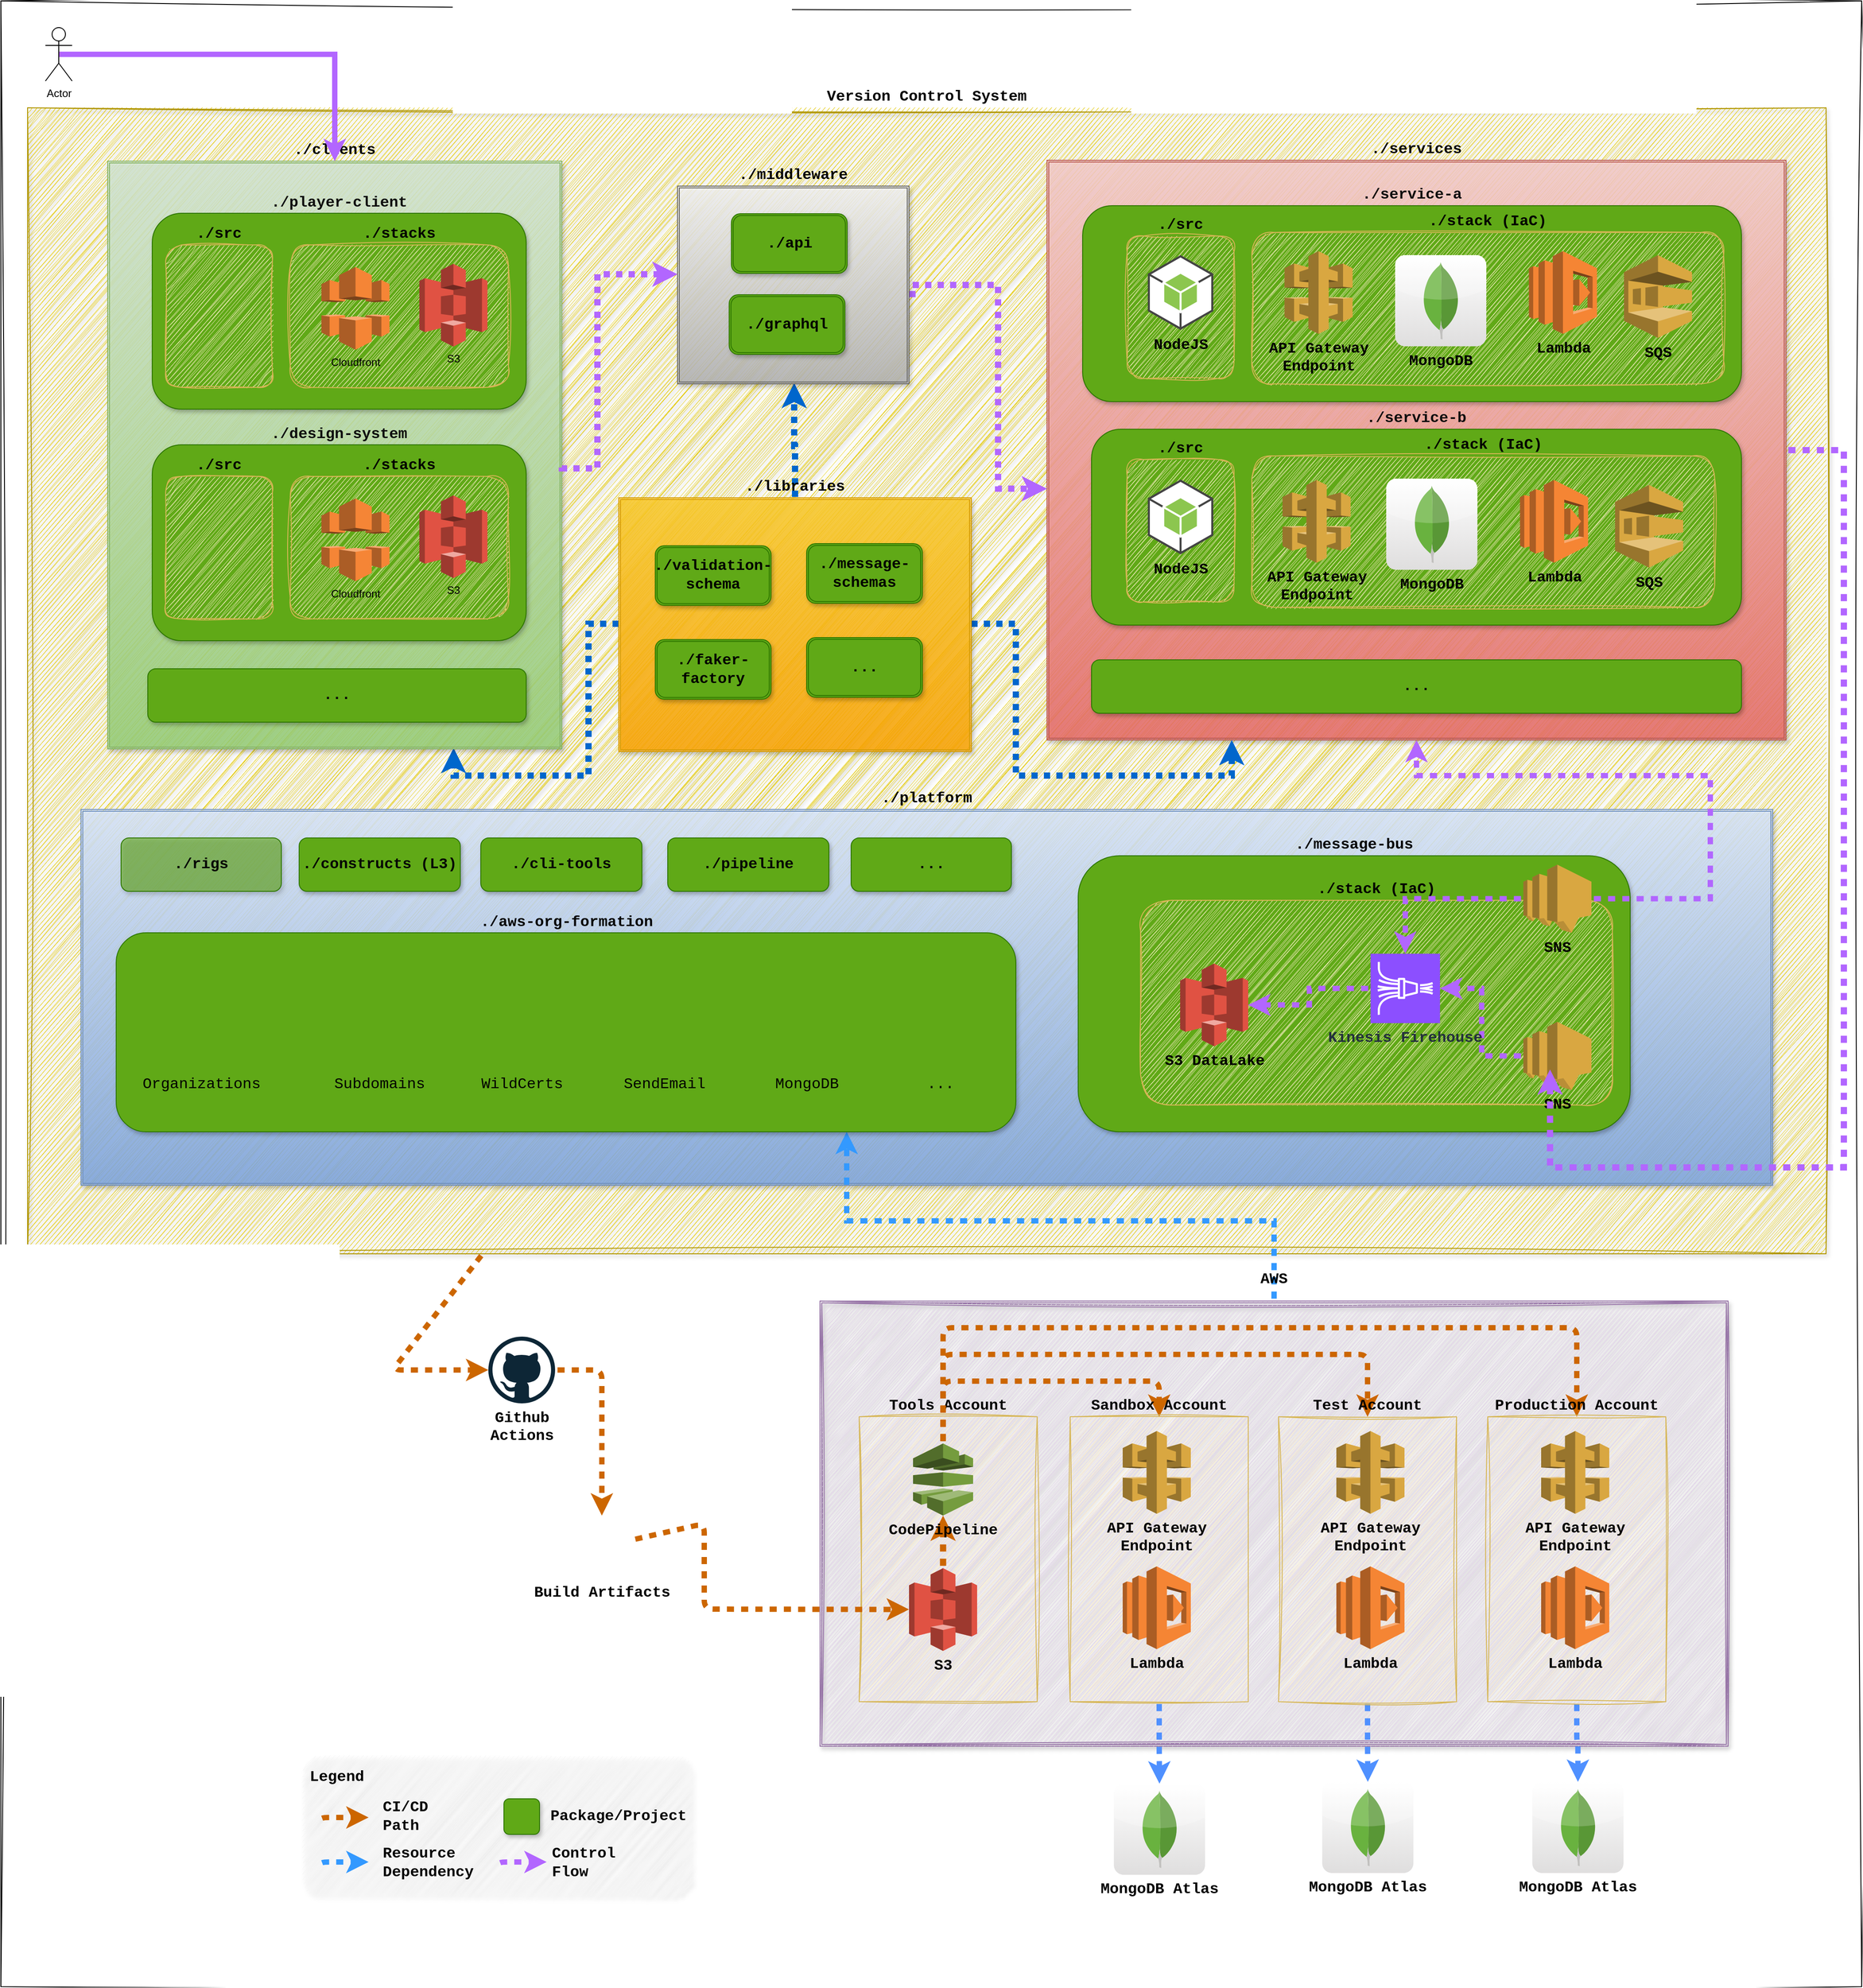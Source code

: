<mxfile version="23.1.5" type="device">
  <diagram name="Page-1" id="dF-n39GfI8d1odxkNiJK">
    <mxGraphModel dx="3585" dy="2855" grid="1" gridSize="10" guides="1" tooltips="1" connect="1" arrows="1" fold="1" page="1" pageScale="1" pageWidth="850" pageHeight="1100" math="0" shadow="0">
      <root>
        <mxCell id="0" />
        <mxCell id="1" parent="0" />
        <mxCell id="EI7FiWirIY5I7oA7hFFx-70" value="" style="rounded=0;whiteSpace=wrap;html=1;sketch=1;curveFitting=1;jiggle=2;fontFamily=Courier New;fontSize=17;fontStyle=1" parent="1" vertex="1">
          <mxGeometry x="70" y="-490" width="2090" height="2230" as="geometry" />
        </mxCell>
        <mxCell id="EI7FiWirIY5I7oA7hFFx-24" value="Version Control System" style="rounded=0;whiteSpace=wrap;html=1;labelPosition=center;verticalLabelPosition=top;align=center;verticalAlign=bottom;fillColor=#e3c800;fontColor=#000000;strokeColor=#B09500;sketch=1;curveFitting=1;jiggle=2;fontFamily=Courier New;fontSize=17;shadow=1;fontStyle=1" parent="1" vertex="1">
          <mxGeometry x="100" y="-370" width="2020" height="1287" as="geometry" />
        </mxCell>
        <mxCell id="EI7FiWirIY5I7oA7hFFx-10" value="./services" style="shape=ext;double=1;rounded=0;whiteSpace=wrap;html=1;labelPosition=center;verticalLabelPosition=top;align=center;verticalAlign=bottom;fillColor=#f8cecc;strokeColor=#b85450;fontFamily=Courier New;fontSize=17;fontStyle=1;glass=0;shadow=1;fillOpacity=60;gradientColor=#ea6b66;" parent="1" vertex="1">
          <mxGeometry x="1245" y="-311" width="830" height="651" as="geometry" />
        </mxCell>
        <mxCell id="WqGZrp7BVqVGv2jiAwjA-20" value="&lt;font color=&quot;#0d0d0d&quot; style=&quot;font-size: 17px;&quot;&gt;...&lt;/font&gt;" style="rounded=1;whiteSpace=wrap;html=1;labelPosition=center;verticalLabelPosition=middle;align=center;verticalAlign=middle;fillColor=#60a917;strokeColor=#2D7600;fontFamily=Courier New;fontSize=17;fontColor=#ffffff;glass=0;shadow=1;fontStyle=1" parent="1" vertex="1">
          <mxGeometry x="1295" y="250" width="730" height="60" as="geometry" />
        </mxCell>
        <mxCell id="EI7FiWirIY5I7oA7hFFx-61" value="./platform" style="shape=ext;double=1;rounded=0;whiteSpace=wrap;html=1;labelPosition=center;verticalLabelPosition=top;align=center;verticalAlign=bottom;fillColor=#dae8fc;strokeColor=#6c8ebf;fontFamily=Courier New;fontSize=17;fontStyle=1;fillStyle=solid;glass=0;shadow=1;fillOpacity=60;gradientColor=#7ea6e0;" parent="1" vertex="1">
          <mxGeometry x="160" y="418" width="1900" height="422" as="geometry" />
        </mxCell>
        <mxCell id="gmSeYbMX4NVRiQZjB8PG-4" value="./message-bus" style="rounded=1;whiteSpace=wrap;html=1;fillColor=#60a917;strokeColor=#2D7600;fontFamily=Courier New;fontSize=17;fontColor=#050505;glass=0;shadow=1;labelPosition=center;verticalLabelPosition=top;align=center;verticalAlign=bottom;fontStyle=1" parent="1" vertex="1">
          <mxGeometry x="1280" y="470" width="620" height="310" as="geometry" />
        </mxCell>
        <mxCell id="gmSeYbMX4NVRiQZjB8PG-7" value="./stack (IaC)" style="rounded=1;whiteSpace=wrap;html=1;labelPosition=center;verticalLabelPosition=top;align=center;verticalAlign=bottom;sketch=1;curveFitting=1;jiggle=2;fontFamily=Courier New;fontSize=17;fillColor=#fff2cc;strokeColor=#d6b656;fontStyle=1" parent="1" vertex="1">
          <mxGeometry x="1350" y="520" width="530" height="230" as="geometry" />
        </mxCell>
        <mxCell id="WqGZrp7BVqVGv2jiAwjA-95" value="" style="rounded=1;whiteSpace=wrap;html=1;glass=0;shadow=1;sketch=1;curveFitting=1;jiggle=2;fillColor=#f5f5f5;fontColor=#333333;strokeColor=none;fontFamily=Courier New;fontSize=17;fontStyle=1" parent="1" vertex="1">
          <mxGeometry x="408" y="1480" width="440" height="160" as="geometry" />
        </mxCell>
        <mxCell id="gmSeYbMX4NVRiQZjB8PG-27" style="edgeStyle=orthogonalEdgeStyle;rounded=0;orthogonalLoop=1;jettySize=auto;html=1;flowAnimation=1;strokeWidth=6;strokeColor=#3399FF;fontFamily=Courier New;fontSize=17;fontStyle=1" parent="1" source="EI7FiWirIY5I7oA7hFFx-66" target="EI7FiWirIY5I7oA7hFFx-23" edge="1">
          <mxGeometry relative="1" as="geometry">
            <Array as="points">
              <mxPoint x="1500" y="880" />
              <mxPoint x="1020" y="880" />
            </Array>
          </mxGeometry>
        </mxCell>
        <mxCell id="EI7FiWirIY5I7oA7hFFx-66" value="&lt;div style=&quot;font-size: 17px;&quot;&gt;AWS&lt;/div&gt;&lt;div style=&quot;font-size: 17px;&quot;&gt;&lt;br style=&quot;font-size: 17px;&quot;&gt;&lt;/div&gt;" style="shape=ext;double=1;rounded=0;whiteSpace=wrap;html=1;labelPosition=center;verticalLabelPosition=top;align=center;verticalAlign=bottom;sketch=1;curveFitting=1;jiggle=2;fontFamily=Courier New;fontSize=17;spacing=-7;fillColor=#e1d5e7;strokeColor=#9673a6;shadow=1;fontStyle=1" parent="1" vertex="1">
          <mxGeometry x="990" y="970" width="1020" height="500" as="geometry" />
        </mxCell>
        <mxCell id="EI7FiWirIY5I7oA7hFFx-15" value="&lt;font color=&quot;#0d0d0d&quot; style=&quot;font-size: 17px;&quot;&gt;./service-a&lt;/font&gt;" style="rounded=1;whiteSpace=wrap;html=1;labelPosition=center;verticalLabelPosition=top;align=center;verticalAlign=bottom;fillColor=#60a917;strokeColor=#2D7600;fontFamily=Courier New;fontSize=17;fontColor=#ffffff;glass=0;shadow=1;fontStyle=1" parent="1" vertex="1">
          <mxGeometry x="1285" y="-260" width="740" height="220" as="geometry" />
        </mxCell>
        <mxCell id="WqGZrp7BVqVGv2jiAwjA-3" value="./src" style="rounded=1;whiteSpace=wrap;html=1;labelPosition=center;verticalLabelPosition=top;align=center;verticalAlign=bottom;sketch=1;curveFitting=1;jiggle=2;fontFamily=Courier New;fontSize=17;fillColor=#fff2cc;strokeColor=#d6b656;fontStyle=1" parent="1" vertex="1">
          <mxGeometry x="1335" y="-226" width="120" height="160" as="geometry" />
        </mxCell>
        <mxCell id="EI7FiWirIY5I7oA7hFFx-44" value="&lt;div style=&quot;font-size: 17px;&quot;&gt;Tools Account&lt;/div&gt;" style="rounded=0;whiteSpace=wrap;html=1;labelPosition=center;verticalLabelPosition=top;align=center;verticalAlign=bottom;fillColor=#fff2cc;strokeColor=#d6b656;sketch=1;curveFitting=1;jiggle=2;fontFamily=Courier New;fontSize=17;fontStyle=1" parent="1" vertex="1">
          <mxGeometry x="1034" y="1100" width="200" height="320" as="geometry" />
        </mxCell>
        <mxCell id="vGywLd0qI8uG45EAyjdH-16" style="edgeStyle=orthogonalEdgeStyle;rounded=0;orthogonalLoop=1;jettySize=auto;html=1;entryX=0.5;entryY=1;entryDx=0;entryDy=0;dashed=1;strokeWidth=7;dashPattern=1 1;strokeColor=#0066CC;" parent="1" edge="1">
          <mxGeometry relative="1" as="geometry">
            <mxPoint x="764" y="209.538" as="sourcePoint" />
            <mxPoint x="578.5" y="349" as="targetPoint" />
            <Array as="points">
              <mxPoint x="730" y="209" />
              <mxPoint x="730" y="380" />
              <mxPoint x="578" y="380" />
            </Array>
          </mxGeometry>
        </mxCell>
        <mxCell id="vGywLd0qI8uG45EAyjdH-17" style="edgeStyle=orthogonalEdgeStyle;rounded=0;orthogonalLoop=1;jettySize=auto;html=1;entryX=0.25;entryY=1;entryDx=0;entryDy=0;dashed=1;strokeWidth=7;dashPattern=1 1;strokeColor=#0066CC;" parent="1" target="EI7FiWirIY5I7oA7hFFx-10" edge="1">
          <mxGeometry relative="1" as="geometry">
            <mxPoint x="1160" y="209.538" as="sourcePoint" />
            <mxPoint x="1452.5" y="358" as="targetPoint" />
            <Array as="points">
              <mxPoint x="1210" y="209" />
              <mxPoint x="1210" y="380" />
              <mxPoint x="1452" y="380" />
            </Array>
          </mxGeometry>
        </mxCell>
        <mxCell id="vGywLd0qI8uG45EAyjdH-21" style="edgeStyle=orthogonalEdgeStyle;rounded=0;orthogonalLoop=1;jettySize=auto;html=1;entryX=0.5;entryY=1;entryDx=0;entryDy=0;dashed=1;strokeWidth=7;dashPattern=1 1;strokeColor=#0066CC;" parent="1" edge="1">
          <mxGeometry relative="1" as="geometry">
            <mxPoint x="962.0" y="67" as="sourcePoint" />
            <mxPoint x="961" y="-61" as="targetPoint" />
            <Array as="points">
              <mxPoint x="962" y="10" />
              <mxPoint x="961" y="10" />
            </Array>
          </mxGeometry>
        </mxCell>
        <mxCell id="EI7FiWirIY5I7oA7hFFx-11" value="./libraries" style="shape=ext;double=1;rounded=0;whiteSpace=wrap;html=1;labelPosition=center;verticalLabelPosition=top;align=center;verticalAlign=bottom;fillColor=#ffcd28;strokeColor=#d79b00;fontFamily=Courier New;fontSize=17;fontStyle=1;glass=0;shadow=1;fillOpacity=60;gradientColor=#ffa500;" parent="1" vertex="1">
          <mxGeometry x="764" y="68" width="396" height="285" as="geometry" />
        </mxCell>
        <mxCell id="EI7FiWirIY5I7oA7hFFx-47" style="edgeStyle=orthogonalEdgeStyle;orthogonalLoop=0;jettySize=auto;html=1;strokeWidth=6;rounded=1;shadow=0;fontFamily=Courier New;fontSize=17;flowAnimation=1;strokeColor=#CC6600;arcSize=20;startFill=1;comic=0;enumerate=0;orthogonal=0;noJump=0;fontStyle=1" parent="1" source="EI7FiWirIY5I7oA7hFFx-24" target="EI7FiWirIY5I7oA7hFFx-5" edge="1">
          <mxGeometry relative="1" as="geometry">
            <mxPoint x="-280" y="530" as="targetPoint" />
            <Array as="points">
              <mxPoint x="510" y="460" />
            </Array>
          </mxGeometry>
        </mxCell>
        <mxCell id="EI7FiWirIY5I7oA7hFFx-17" value="./stack (IaC)" style="rounded=1;whiteSpace=wrap;html=1;labelPosition=center;verticalLabelPosition=top;align=center;verticalAlign=bottom;sketch=1;curveFitting=1;jiggle=2;fontFamily=Courier New;fontSize=17;fillColor=#fff2cc;strokeColor=#d6b656;fontStyle=1" parent="1" vertex="1">
          <mxGeometry x="1475" y="-230" width="530" height="170" as="geometry" />
        </mxCell>
        <mxCell id="EI7FiWirIY5I7oA7hFFx-1" value="&lt;div style=&quot;font-size: 17px;&quot;&gt;Lambda&lt;/div&gt;&lt;div style=&quot;font-size: 17px;&quot;&gt;&lt;br style=&quot;font-size: 17px;&quot;&gt;&lt;/div&gt;" style="outlineConnect=0;dashed=0;verticalLabelPosition=bottom;verticalAlign=top;align=center;html=1;shape=mxgraph.aws3.lambda;fillColor=#F58534;gradientColor=none;fontFamily=Courier New;fontSize=17;fontStyle=1" parent="1" vertex="1">
          <mxGeometry x="1786.25" y="-209" width="76.5" height="93" as="geometry" />
        </mxCell>
        <mxCell id="EI7FiWirIY5I7oA7hFFx-2" value="&lt;div style=&quot;font-size: 17px;&quot;&gt;API Gateway&lt;/div&gt;&lt;div style=&quot;font-size: 17px;&quot;&gt;Endpoint&lt;/div&gt;" style="outlineConnect=0;dashed=0;verticalLabelPosition=bottom;verticalAlign=top;align=center;html=1;shape=mxgraph.aws3.api_gateway;fillColor=#D9A741;gradientColor=none;fontFamily=Courier New;fontSize=17;fontStyle=1" parent="1" vertex="1">
          <mxGeometry x="1511.75" y="-209" width="76.5" height="93" as="geometry" />
        </mxCell>
        <mxCell id="EI7FiWirIY5I7oA7hFFx-75" style="edgeStyle=orthogonalEdgeStyle;rounded=0;orthogonalLoop=1;jettySize=auto;html=1;strokeWidth=7;fontFamily=Courier New;fontSize=17;strokeColor=#CC6600;flowAnimation=1;fontStyle=1" parent="1" source="EI7FiWirIY5I7oA7hFFx-4" target="EI7FiWirIY5I7oA7hFFx-7" edge="1">
          <mxGeometry relative="1" as="geometry" />
        </mxCell>
        <mxCell id="EI7FiWirIY5I7oA7hFFx-4" value="&lt;div style=&quot;font-size: 17px;&quot;&gt;S3&lt;/div&gt;" style="outlineConnect=0;dashed=0;verticalLabelPosition=bottom;verticalAlign=top;align=center;html=1;shape=mxgraph.aws3.s3;fillColor=#E05243;gradientColor=none;fontFamily=Courier New;fontSize=17;fontStyle=1" parent="1" vertex="1">
          <mxGeometry x="1090" y="1270" width="76.5" height="93" as="geometry" />
        </mxCell>
        <mxCell id="EI7FiWirIY5I7oA7hFFx-29" style="edgeStyle=orthogonalEdgeStyle;orthogonalLoop=0;jettySize=auto;html=1;strokeWidth=6;rounded=1;shadow=0;fontFamily=Courier New;fontSize=17;flowAnimation=1;strokeColor=#CC6600;arcSize=20;startFill=1;comic=0;enumerate=0;orthogonal=0;noJump=0;fontStyle=1" parent="1" source="EI7FiWirIY5I7oA7hFFx-5" target="EI7FiWirIY5I7oA7hFFx-6" edge="1">
          <mxGeometry relative="1" as="geometry" />
        </mxCell>
        <mxCell id="EI7FiWirIY5I7oA7hFFx-5" value="&lt;div style=&quot;font-size: 17px;&quot;&gt;Github&lt;/div&gt;&lt;div style=&quot;font-size: 17px;&quot;&gt;Actions&lt;br style=&quot;font-size: 17px;&quot;&gt;&lt;/div&gt;" style="dashed=0;outlineConnect=0;html=1;align=center;labelPosition=center;verticalLabelPosition=bottom;verticalAlign=top;shape=mxgraph.weblogos.github;fontFamily=Courier New;fontSize=17;fontStyle=1" parent="1" vertex="1">
          <mxGeometry x="617.5" y="1010" width="75" height="75" as="geometry" />
        </mxCell>
        <mxCell id="EI7FiWirIY5I7oA7hFFx-26" style="edgeStyle=orthogonalEdgeStyle;orthogonalLoop=0;jettySize=auto;html=1;strokeWidth=6;rounded=1;shadow=0;fontFamily=Courier New;fontSize=17;flowAnimation=1;strokeColor=#CC6600;arcSize=20;startFill=1;comic=0;enumerate=0;orthogonal=0;noJump=0;fontStyle=1" parent="1" source="EI7FiWirIY5I7oA7hFFx-6" target="EI7FiWirIY5I7oA7hFFx-4" edge="1">
          <mxGeometry relative="1" as="geometry">
            <Array as="points">
              <mxPoint x="860" y="1220" />
              <mxPoint x="860" y="1316" />
            </Array>
          </mxGeometry>
        </mxCell>
        <mxCell id="WqGZrp7BVqVGv2jiAwjA-65" style="edgeStyle=orthogonalEdgeStyle;rounded=1;orthogonalLoop=0;jettySize=auto;html=1;strokeWidth=6;flowAnimation=1;strokeColor=#CC6600;arcSize=20;startFill=1;comic=0;enumerate=0;orthogonal=0;noJump=0;shadow=0;fontFamily=Courier New;fontSize=17;fontStyle=1" parent="1" source="EI7FiWirIY5I7oA7hFFx-7" target="WqGZrp7BVqVGv2jiAwjA-38" edge="1">
          <mxGeometry relative="1" as="geometry">
            <Array as="points">
              <mxPoint x="1128" y="1060" />
              <mxPoint x="1371" y="1060" />
            </Array>
          </mxGeometry>
        </mxCell>
        <mxCell id="WqGZrp7BVqVGv2jiAwjA-66" style="edgeStyle=orthogonalEdgeStyle;rounded=1;orthogonalLoop=0;jettySize=auto;html=1;strokeWidth=6;flowAnimation=1;strokeColor=#CC6600;arcSize=20;startFill=1;comic=0;enumerate=0;orthogonal=0;noJump=0;shadow=0;fontFamily=Courier New;fontSize=17;fontStyle=1" parent="1" source="EI7FiWirIY5I7oA7hFFx-7" target="WqGZrp7BVqVGv2jiAwjA-39" edge="1">
          <mxGeometry relative="1" as="geometry">
            <Array as="points">
              <mxPoint x="1128" y="1030" />
              <mxPoint x="1605" y="1030" />
            </Array>
          </mxGeometry>
        </mxCell>
        <mxCell id="WqGZrp7BVqVGv2jiAwjA-67" style="edgeStyle=orthogonalEdgeStyle;rounded=1;orthogonalLoop=0;jettySize=auto;html=1;strokeWidth=6;flowAnimation=1;strokeColor=#CC6600;arcSize=20;startFill=1;comic=0;enumerate=0;orthogonal=0;noJump=0;shadow=0;fontFamily=Courier New;fontSize=17;fontStyle=1" parent="1" source="EI7FiWirIY5I7oA7hFFx-7" target="WqGZrp7BVqVGv2jiAwjA-40" edge="1">
          <mxGeometry relative="1" as="geometry">
            <Array as="points">
              <mxPoint x="1128" y="1000" />
              <mxPoint x="1840" y="1000" />
            </Array>
          </mxGeometry>
        </mxCell>
        <mxCell id="EI7FiWirIY5I7oA7hFFx-7" value="&lt;div style=&quot;font-size: 17px;&quot;&gt;CodePipeline&lt;/div&gt;&lt;div style=&quot;font-size: 17px;&quot;&gt;&lt;br style=&quot;font-size: 17px;&quot;&gt;&lt;/div&gt;" style="outlineConnect=0;dashed=0;verticalLabelPosition=bottom;verticalAlign=top;align=center;html=1;shape=mxgraph.aws3.codepipeline;fillColor=#759C3E;gradientColor=none;fontFamily=Courier New;fontSize=17;fontStyle=1" parent="1" vertex="1">
          <mxGeometry x="1094.5" y="1130" width="67.5" height="81" as="geometry" />
        </mxCell>
        <mxCell id="EI7FiWirIY5I7oA7hFFx-21" value="./rigs" style="rounded=1;whiteSpace=wrap;html=1;fillColor=#60a917;strokeColor=#2D7600;glass=0;shadow=1;fontFamily=Courier New;fontSize=17;fontColor=#050505;fontStyle=1;fillOpacity=60;" parent="1" vertex="1">
          <mxGeometry x="205" y="450" width="180" height="60" as="geometry" />
        </mxCell>
        <mxCell id="EI7FiWirIY5I7oA7hFFx-22" value="&lt;div style=&quot;font-size: 17px;&quot;&gt;./constructs (L3)&lt;br style=&quot;font-size: 17px;&quot;&gt;&lt;/div&gt;" style="rounded=1;whiteSpace=wrap;html=1;fillColor=#60a917;strokeColor=#2D7600;fontFamily=Courier New;fontSize=17;fontColor=#050505;glass=0;shadow=1;fontStyle=1" parent="1" vertex="1">
          <mxGeometry x="405" y="450" width="181" height="60" as="geometry" />
        </mxCell>
        <mxCell id="EI7FiWirIY5I7oA7hFFx-23" value="./aws-org-formation" style="rounded=1;whiteSpace=wrap;html=1;fillColor=#60a917;strokeColor=#2D7600;fontFamily=Courier New;fontSize=17;fontColor=#050505;glass=0;shadow=1;fontStyle=1;verticalAlign=bottom;labelPosition=center;verticalLabelPosition=top;align=center;" parent="1" vertex="1">
          <mxGeometry x="199.5" y="556.5" width="1010.5" height="223.5" as="geometry" />
        </mxCell>
        <mxCell id="EI7FiWirIY5I7oA7hFFx-55" value="./faker-factory" style="shape=ext;double=1;rounded=1;whiteSpace=wrap;html=1;labelPosition=center;verticalLabelPosition=middle;align=center;verticalAlign=middle;fillColor=#60a917;strokeColor=#2D7600;fontFamily=Courier New;fontSize=17;fontColor=#000000;glass=0;shadow=1;fontStyle=1" parent="1" vertex="1">
          <mxGeometry x="805" y="227.25" width="130" height="67" as="geometry" />
        </mxCell>
        <mxCell id="EI7FiWirIY5I7oA7hFFx-56" value="..." style="shape=ext;double=1;rounded=1;whiteSpace=wrap;html=1;labelPosition=center;verticalLabelPosition=middle;align=center;verticalAlign=middle;fillColor=#60a917;strokeColor=#2D7600;fontFamily=Courier New;fontSize=17;fontColor=#000000;glass=0;shadow=1;fontStyle=1" parent="1" vertex="1">
          <mxGeometry x="975" y="225" width="130" height="67" as="geometry" />
        </mxCell>
        <mxCell id="EI7FiWirIY5I7oA7hFFx-62" value="..." style="rounded=1;whiteSpace=wrap;html=1;fillColor=#60a917;strokeColor=#2D7600;fontFamily=Courier New;fontSize=17;fontColor=#050505;glass=0;shadow=1;fontStyle=1" parent="1" vertex="1">
          <mxGeometry x="1025" y="450" width="180" height="60" as="geometry" />
        </mxCell>
        <mxCell id="EI7FiWirIY5I7oA7hFFx-3" value="&lt;div style=&quot;font-size: 17px;&quot;&gt;NodeJS&lt;/div&gt;" style="outlineConnect=0;dashed=0;verticalLabelPosition=bottom;verticalAlign=top;align=center;html=1;shape=mxgraph.aws3.android;fillColor=#8CC64F;gradientColor=none;fontFamily=Courier New;fontSize=17;fontStyle=1" parent="1" vertex="1">
          <mxGeometry x="1358.25" y="-204.5" width="73.5" height="84" as="geometry" />
        </mxCell>
        <mxCell id="WqGZrp7BVqVGv2jiAwjA-7" value="&lt;font color=&quot;#0d0d0d&quot; style=&quot;font-size: 17px;&quot;&gt;./service-b&lt;/font&gt;" style="rounded=1;whiteSpace=wrap;html=1;labelPosition=center;verticalLabelPosition=top;align=center;verticalAlign=bottom;fillColor=#60a917;strokeColor=#2D7600;fontFamily=Courier New;fontSize=17;fontColor=#ffffff;glass=0;shadow=1;fontStyle=1" parent="1" vertex="1">
          <mxGeometry x="1295" y="-9" width="730" height="220" as="geometry" />
        </mxCell>
        <mxCell id="WqGZrp7BVqVGv2jiAwjA-8" value="./src" style="rounded=1;whiteSpace=wrap;html=1;labelPosition=center;verticalLabelPosition=top;align=center;verticalAlign=bottom;sketch=1;curveFitting=1;jiggle=2;fontFamily=Courier New;fontSize=17;fillColor=#fff2cc;strokeColor=#d6b656;fontStyle=1" parent="1" vertex="1">
          <mxGeometry x="1335" y="25" width="120" height="160" as="geometry" />
        </mxCell>
        <mxCell id="WqGZrp7BVqVGv2jiAwjA-9" value="./stack (IaC)" style="rounded=1;whiteSpace=wrap;html=1;labelPosition=center;verticalLabelPosition=top;align=center;verticalAlign=bottom;sketch=1;curveFitting=1;jiggle=2;fontFamily=Courier New;fontSize=17;fillColor=#fff2cc;strokeColor=#d6b656;fontStyle=1" parent="1" vertex="1">
          <mxGeometry x="1475" y="21" width="520" height="170" as="geometry" />
        </mxCell>
        <mxCell id="WqGZrp7BVqVGv2jiAwjA-10" value="&lt;div style=&quot;font-size: 17px;&quot;&gt;Lambda&lt;/div&gt;" style="outlineConnect=0;dashed=0;verticalLabelPosition=bottom;verticalAlign=top;align=center;html=1;shape=mxgraph.aws3.lambda;fillColor=#F58534;gradientColor=none;fontFamily=Courier New;fontSize=17;fontStyle=1" parent="1" vertex="1">
          <mxGeometry x="1776.25" y="48" width="76.5" height="93" as="geometry" />
        </mxCell>
        <mxCell id="WqGZrp7BVqVGv2jiAwjA-11" value="&lt;div style=&quot;font-size: 17px;&quot;&gt;NodeJS&lt;/div&gt;" style="outlineConnect=0;dashed=0;verticalLabelPosition=bottom;verticalAlign=top;align=center;html=1;shape=mxgraph.aws3.android;fillColor=#8CC64F;gradientColor=none;fontFamily=Courier New;fontSize=17;fontStyle=1" parent="1" vertex="1">
          <mxGeometry x="1358.25" y="47.5" width="73.5" height="84" as="geometry" />
        </mxCell>
        <mxCell id="WqGZrp7BVqVGv2jiAwjA-21" value="&lt;div style=&quot;font-size: 17px;&quot;&gt;API Gateway&lt;/div&gt;&lt;div style=&quot;font-size: 17px;&quot;&gt;Endpoint&lt;/div&gt;" style="outlineConnect=0;dashed=0;verticalLabelPosition=bottom;verticalAlign=top;align=center;html=1;shape=mxgraph.aws3.api_gateway;fillColor=#D9A741;gradientColor=none;fontFamily=Courier New;fontSize=17;fontStyle=1" parent="1" vertex="1">
          <mxGeometry x="1509.5" y="48" width="76.5" height="93" as="geometry" />
        </mxCell>
        <mxCell id="WqGZrp7BVqVGv2jiAwjA-22" value="MongoDB" style="dashed=0;outlineConnect=0;html=1;align=center;labelPosition=center;verticalLabelPosition=bottom;verticalAlign=top;shape=mxgraph.webicons.mongodb;gradientColor=#DFDEDE;fontSize=17;fontFamily=Courier New;fontStyle=1" parent="1" vertex="1">
          <mxGeometry x="1636" y="-204.5" width="102.4" height="102.4" as="geometry" />
        </mxCell>
        <mxCell id="WqGZrp7BVqVGv2jiAwjA-70" style="edgeStyle=orthogonalEdgeStyle;rounded=1;orthogonalLoop=0;jettySize=auto;html=1;strokeWidth=6;flowAnimation=1;strokeColor=#4F90FF;arcSize=20;startFill=1;comic=0;enumerate=0;orthogonal=0;noJump=0;shadow=0;fontFamily=Courier New;fontSize=17;fontStyle=1" parent="1" source="WqGZrp7BVqVGv2jiAwjA-38" target="WqGZrp7BVqVGv2jiAwjA-56" edge="1">
          <mxGeometry relative="1" as="geometry" />
        </mxCell>
        <mxCell id="WqGZrp7BVqVGv2jiAwjA-38" value="Sandbox Account" style="rounded=0;whiteSpace=wrap;html=1;labelPosition=center;verticalLabelPosition=top;align=center;verticalAlign=bottom;fillColor=#fff2cc;strokeColor=#d6b656;sketch=1;curveFitting=1;jiggle=2;fontFamily=Courier New;fontSize=17;fontStyle=1" parent="1" vertex="1">
          <mxGeometry x="1271" y="1100" width="200" height="320" as="geometry" />
        </mxCell>
        <mxCell id="WqGZrp7BVqVGv2jiAwjA-71" style="edgeStyle=orthogonalEdgeStyle;rounded=1;orthogonalLoop=0;jettySize=auto;html=1;strokeWidth=6;flowAnimation=1;strokeColor=#4F90FF;arcSize=20;startFill=1;comic=0;enumerate=0;orthogonal=0;noJump=0;shadow=0;fontFamily=Courier New;fontSize=17;fontStyle=1" parent="1" source="WqGZrp7BVqVGv2jiAwjA-39" target="WqGZrp7BVqVGv2jiAwjA-57" edge="1">
          <mxGeometry relative="1" as="geometry" />
        </mxCell>
        <mxCell id="WqGZrp7BVqVGv2jiAwjA-39" value="Test Account" style="rounded=0;whiteSpace=wrap;html=1;labelPosition=center;verticalLabelPosition=top;align=center;verticalAlign=bottom;fillColor=#fff2cc;strokeColor=#d6b656;sketch=1;curveFitting=1;jiggle=2;fontFamily=Courier New;fontSize=17;fontStyle=1" parent="1" vertex="1">
          <mxGeometry x="1505" y="1100" width="200" height="320" as="geometry" />
        </mxCell>
        <mxCell id="WqGZrp7BVqVGv2jiAwjA-72" style="edgeStyle=orthogonalEdgeStyle;rounded=1;orthogonalLoop=0;jettySize=auto;html=1;strokeWidth=6;flowAnimation=1;strokeColor=#4F90FF;arcSize=20;startFill=1;comic=0;enumerate=0;orthogonal=0;noJump=0;shadow=0;fontFamily=Courier New;fontSize=17;fontStyle=1" parent="1" source="WqGZrp7BVqVGv2jiAwjA-40" target="WqGZrp7BVqVGv2jiAwjA-58" edge="1">
          <mxGeometry relative="1" as="geometry" />
        </mxCell>
        <mxCell id="WqGZrp7BVqVGv2jiAwjA-40" value="Production Account" style="rounded=0;whiteSpace=wrap;html=1;labelPosition=center;verticalLabelPosition=top;align=center;verticalAlign=bottom;fillColor=#fff2cc;strokeColor=#d6b656;sketch=1;curveFitting=1;jiggle=2;fontFamily=Courier New;fontSize=17;fontStyle=1" parent="1" vertex="1">
          <mxGeometry x="1740" y="1100" width="200" height="320" as="geometry" />
        </mxCell>
        <mxCell id="WqGZrp7BVqVGv2jiAwjA-45" value="&lt;div style=&quot;font-size: 17px;&quot;&gt;Lambda&lt;/div&gt;" style="outlineConnect=0;dashed=0;verticalLabelPosition=bottom;verticalAlign=top;align=center;html=1;shape=mxgraph.aws3.lambda;fillColor=#F58534;gradientColor=none;fontFamily=Courier New;fontSize=17;fontStyle=1" parent="1" vertex="1">
          <mxGeometry x="1330" y="1268" width="76.5" height="93" as="geometry" />
        </mxCell>
        <mxCell id="WqGZrp7BVqVGv2jiAwjA-48" value="&lt;div style=&quot;font-size: 17px;&quot;&gt;API Gateway&lt;/div&gt;&lt;div style=&quot;font-size: 17px;&quot;&gt;Endpoint&lt;/div&gt;" style="outlineConnect=0;dashed=0;verticalLabelPosition=bottom;verticalAlign=top;align=center;html=1;shape=mxgraph.aws3.api_gateway;fillColor=#D9A741;gradientColor=none;fontFamily=Courier New;fontSize=17;fontStyle=1" parent="1" vertex="1">
          <mxGeometry x="1330" y="1116" width="76.5" height="93" as="geometry" />
        </mxCell>
        <mxCell id="WqGZrp7BVqVGv2jiAwjA-50" value="&lt;div style=&quot;font-size: 17px;&quot;&gt;Lambda&lt;/div&gt;" style="outlineConnect=0;dashed=0;verticalLabelPosition=bottom;verticalAlign=top;align=center;html=1;shape=mxgraph.aws3.lambda;fillColor=#F58534;gradientColor=none;fontFamily=Courier New;fontSize=17;fontStyle=1" parent="1" vertex="1">
          <mxGeometry x="1570" y="1268" width="76.5" height="93" as="geometry" />
        </mxCell>
        <mxCell id="WqGZrp7BVqVGv2jiAwjA-52" value="&lt;div style=&quot;font-size: 17px;&quot;&gt;API Gateway&lt;/div&gt;&lt;div style=&quot;font-size: 17px;&quot;&gt;Endpoint&lt;/div&gt;" style="outlineConnect=0;dashed=0;verticalLabelPosition=bottom;verticalAlign=top;align=center;html=1;shape=mxgraph.aws3.api_gateway;fillColor=#D9A741;gradientColor=none;fontFamily=Courier New;fontSize=17;fontStyle=1" parent="1" vertex="1">
          <mxGeometry x="1570" y="1116" width="76.5" height="93" as="geometry" />
        </mxCell>
        <mxCell id="WqGZrp7BVqVGv2jiAwjA-53" value="&lt;div style=&quot;font-size: 17px;&quot;&gt;Lambda&lt;/div&gt;" style="outlineConnect=0;dashed=0;verticalLabelPosition=bottom;verticalAlign=top;align=center;html=1;shape=mxgraph.aws3.lambda;fillColor=#F58534;gradientColor=none;fontFamily=Courier New;fontSize=17;fontStyle=1" parent="1" vertex="1">
          <mxGeometry x="1800" y="1268" width="76.5" height="93" as="geometry" />
        </mxCell>
        <mxCell id="WqGZrp7BVqVGv2jiAwjA-55" value="&lt;div style=&quot;font-size: 17px;&quot;&gt;API Gateway&lt;/div&gt;&lt;div style=&quot;font-size: 17px;&quot;&gt;Endpoint&lt;/div&gt;" style="outlineConnect=0;dashed=0;verticalLabelPosition=bottom;verticalAlign=top;align=center;html=1;shape=mxgraph.aws3.api_gateway;fillColor=#D9A741;gradientColor=none;fontFamily=Courier New;fontSize=17;fontStyle=1" parent="1" vertex="1">
          <mxGeometry x="1800" y="1116" width="76.5" height="93" as="geometry" />
        </mxCell>
        <mxCell id="WqGZrp7BVqVGv2jiAwjA-56" value="MongoDB Atlas" style="dashed=0;outlineConnect=0;html=1;align=center;labelPosition=center;verticalLabelPosition=bottom;verticalAlign=top;shape=mxgraph.webicons.mongodb;gradientColor=#DFDEDE;fontSize=17;fontFamily=Courier New;fontStyle=1" parent="1" vertex="1">
          <mxGeometry x="1320.1" y="1512" width="102.4" height="102.4" as="geometry" />
        </mxCell>
        <mxCell id="WqGZrp7BVqVGv2jiAwjA-57" value="MongoDB Atlas" style="dashed=0;outlineConnect=0;html=1;align=center;labelPosition=center;verticalLabelPosition=bottom;verticalAlign=top;shape=mxgraph.webicons.mongodb;gradientColor=#DFDEDE;fontSize=17;fontFamily=Courier New;fontStyle=1" parent="1" vertex="1">
          <mxGeometry x="1554.1" y="1510" width="102.4" height="102.4" as="geometry" />
        </mxCell>
        <mxCell id="WqGZrp7BVqVGv2jiAwjA-58" value="MongoDB Atlas" style="dashed=0;outlineConnect=0;html=1;align=center;labelPosition=center;verticalLabelPosition=bottom;verticalAlign=top;shape=mxgraph.webicons.mongodb;gradientColor=#DFDEDE;fontSize=17;fontFamily=Courier New;fontStyle=1" parent="1" vertex="1">
          <mxGeometry x="1790.1" y="1510" width="102.4" height="102.4" as="geometry" />
        </mxCell>
        <mxCell id="WqGZrp7BVqVGv2jiAwjA-68" value="MongoDB" style="dashed=0;outlineConnect=0;html=1;align=center;labelPosition=center;verticalLabelPosition=bottom;verticalAlign=top;shape=mxgraph.webicons.mongodb;gradientColor=#DFDEDE;fontSize=17;fontFamily=Courier New;fontStyle=1" parent="1" vertex="1">
          <mxGeometry x="1626" y="46.5" width="102.4" height="102.4" as="geometry" />
        </mxCell>
        <mxCell id="WqGZrp7BVqVGv2jiAwjA-78" value="&amp;nbsp;Package/Project" style="rounded=1;whiteSpace=wrap;html=1;fillColor=#60a917;strokeColor=#2D7600;glass=0;shadow=1;fontFamily=Courier New;fontSize=17;fontColor=#050505;labelPosition=right;verticalLabelPosition=middle;align=left;verticalAlign=middle;fontStyle=1" parent="1" vertex="1">
          <mxGeometry x="635" y="1529" width="40" height="40" as="geometry" />
        </mxCell>
        <mxCell id="WqGZrp7BVqVGv2jiAwjA-85" style="edgeStyle=orthogonalEdgeStyle;orthogonalLoop=0;jettySize=auto;html=1;strokeWidth=6;rounded=1;shadow=0;fontFamily=Courier New;fontSize=17;flowAnimation=1;strokeColor=#CC6600;arcSize=20;startFill=1;comic=0;enumerate=0;orthogonal=0;noJump=0;fontStyle=1" parent="1" edge="1">
          <mxGeometry relative="1" as="geometry">
            <mxPoint x="430" y="1553" as="sourcePoint" />
            <mxPoint x="483" y="1550" as="targetPoint" />
            <Array as="points">
              <mxPoint x="450" y="1550" />
              <mxPoint x="450" y="1550" />
            </Array>
          </mxGeometry>
        </mxCell>
        <mxCell id="WqGZrp7BVqVGv2jiAwjA-86" style="edgeStyle=orthogonalEdgeStyle;orthogonalLoop=0;jettySize=auto;html=1;strokeWidth=6;rounded=1;shadow=0;fontFamily=Courier New;fontSize=17;flowAnimation=1;strokeColor=#3399FF;arcSize=20;startFill=1;comic=0;enumerate=0;orthogonal=0;noJump=0;fontStyle=1" parent="1" edge="1">
          <mxGeometry relative="1" as="geometry">
            <mxPoint x="430" y="1603" as="sourcePoint" />
            <mxPoint x="483" y="1600" as="targetPoint" />
            <Array as="points">
              <mxPoint x="450" y="1600" />
              <mxPoint x="450" y="1600" />
            </Array>
          </mxGeometry>
        </mxCell>
        <mxCell id="WqGZrp7BVqVGv2jiAwjA-87" value="CI/CD Path" style="rounded=1;whiteSpace=wrap;html=1;fillColor=none;strokeColor=none;glass=0;shadow=1;fontFamily=Courier New;fontSize=17;fontColor=#050505;labelPosition=right;verticalLabelPosition=middle;align=left;verticalAlign=middle;fontStyle=1" parent="1" vertex="1">
          <mxGeometry x="457" y="1529" width="40" height="40" as="geometry" />
        </mxCell>
        <mxCell id="WqGZrp7BVqVGv2jiAwjA-88" value="Resource Dependency" style="rounded=1;whiteSpace=wrap;html=1;fillColor=none;strokeColor=none;glass=0;shadow=1;fontFamily=Courier New;fontSize=17;fontColor=#050505;labelPosition=right;verticalLabelPosition=middle;align=left;verticalAlign=middle;fontStyle=1" parent="1" vertex="1">
          <mxGeometry x="457" y="1581" width="40" height="40" as="geometry" />
        </mxCell>
        <mxCell id="WqGZrp7BVqVGv2jiAwjA-91" value="&lt;font style=&quot;font-size: 17px;&quot;&gt;Legend&lt;/font&gt;" style="text;html=1;align=center;verticalAlign=middle;resizable=0;points=[];autosize=1;strokeColor=none;fillColor=none;fontFamily=Courier New;fontSize=17;fontStyle=1" parent="1" vertex="1">
          <mxGeometry x="407" y="1490" width="80" height="30" as="geometry" />
        </mxCell>
        <mxCell id="EI7FiWirIY5I7oA7hFFx-6" value="&lt;div style=&quot;font-size: 17px;&quot;&gt;Build Artifacts&lt;/div&gt;" style="shape=image;html=1;verticalAlign=top;verticalLabelPosition=bottom;labelBackgroundColor=#ffffff;imageAspect=0;aspect=fixed;image=https://cdn0.iconfinder.com/data/icons/file-type-19/512/file__zip__compressed_-128.png;sketch=1;curveFitting=1;jiggle=2;fontFamily=Courier New;fontSize=17;fontStyle=1" parent="1" vertex="1">
          <mxGeometry x="710" y="1211" width="70" height="70" as="geometry" />
        </mxCell>
        <mxCell id="gmSeYbMX4NVRiQZjB8PG-1" value="&lt;div style=&quot;font-size: 17px;&quot;&gt;SQS&lt;/div&gt;" style="outlineConnect=0;dashed=0;verticalLabelPosition=bottom;verticalAlign=top;align=center;html=1;shape=mxgraph.aws3.sqs;fillColor=#D9A741;gradientColor=none;fontFamily=Courier New;fontSize=17;fontStyle=1" parent="1" vertex="1">
          <mxGeometry x="1893" y="-204.5" width="76.5" height="93" as="geometry" />
        </mxCell>
        <mxCell id="gmSeYbMX4NVRiQZjB8PG-13" style="edgeStyle=orthogonalEdgeStyle;rounded=0;orthogonalLoop=1;jettySize=auto;html=1;flowAnimation=1;strokeWidth=6;strokeColor=#B266FF;fontFamily=Courier New;fontSize=17;fontStyle=1" parent="1" source="gmSeYbMX4NVRiQZjB8PG-5" target="gmSeYbMX4NVRiQZjB8PG-10" edge="1">
          <mxGeometry relative="1" as="geometry" />
        </mxCell>
        <mxCell id="gmSeYbMX4NVRiQZjB8PG-5" value="SNS" style="outlineConnect=0;dashed=0;verticalLabelPosition=bottom;verticalAlign=top;align=center;html=1;shape=mxgraph.aws3.sns;fillColor=#D9A741;gradientColor=none;fontFamily=Courier New;fontSize=17;fontStyle=1" parent="1" vertex="1">
          <mxGeometry x="1780" y="656.5" width="76.5" height="76.5" as="geometry" />
        </mxCell>
        <mxCell id="gmSeYbMX4NVRiQZjB8PG-6" value="./message-schemas" style="shape=ext;double=1;rounded=1;whiteSpace=wrap;html=1;labelPosition=center;verticalLabelPosition=middle;align=center;verticalAlign=middle;fillColor=#60a917;strokeColor=#2D7600;fontFamily=Courier New;fontSize=17;fontColor=#000000;glass=0;shadow=1;fontStyle=1" parent="1" vertex="1">
          <mxGeometry x="975" y="119.5" width="130" height="67" as="geometry" />
        </mxCell>
        <mxCell id="gmSeYbMX4NVRiQZjB8PG-8" value="./validation-schema" style="shape=ext;double=1;rounded=1;whiteSpace=wrap;html=1;labelPosition=center;verticalLabelPosition=middle;align=center;verticalAlign=middle;fillColor=#60a917;strokeColor=#2D7600;fontFamily=Courier New;fontSize=17;fontColor=#000000;glass=0;shadow=1;fontStyle=1" parent="1" vertex="1">
          <mxGeometry x="805" y="121.9" width="130" height="67" as="geometry" />
        </mxCell>
        <mxCell id="gmSeYbMX4NVRiQZjB8PG-9" value="&lt;div style=&quot;font-size: 17px;&quot;&gt;S3 DataLake&lt;/div&gt;&lt;div style=&quot;font-size: 17px;&quot;&gt;&lt;br style=&quot;font-size: 17px;&quot;&gt;&lt;/div&gt;" style="outlineConnect=0;dashed=0;verticalLabelPosition=bottom;verticalAlign=top;align=center;html=1;shape=mxgraph.aws3.s3;fillColor=#E05243;gradientColor=none;fontFamily=Courier New;fontSize=17;fontStyle=1" parent="1" vertex="1">
          <mxGeometry x="1394.5" y="591" width="76.5" height="93" as="geometry" />
        </mxCell>
        <mxCell id="gmSeYbMX4NVRiQZjB8PG-15" style="edgeStyle=orthogonalEdgeStyle;rounded=0;orthogonalLoop=1;jettySize=auto;html=1;flowAnimation=1;strokeWidth=6;strokeColor=#B266FF;fontFamily=Courier New;fontSize=17;fontStyle=1" parent="1" source="gmSeYbMX4NVRiQZjB8PG-10" target="gmSeYbMX4NVRiQZjB8PG-9" edge="1">
          <mxGeometry relative="1" as="geometry" />
        </mxCell>
        <mxCell id="gmSeYbMX4NVRiQZjB8PG-10" value="&lt;div style=&quot;font-size: 17px;&quot;&gt;Kinesis Firehouse&lt;/div&gt;" style="sketch=0;points=[[0,0,0],[0.25,0,0],[0.5,0,0],[0.75,0,0],[1,0,0],[0,1,0],[0.25,1,0],[0.5,1,0],[0.75,1,0],[1,1,0],[0,0.25,0],[0,0.5,0],[0,0.75,0],[1,0.25,0],[1,0.5,0],[1,0.75,0]];outlineConnect=0;fontColor=#232F3E;fillColor=#8C4FFF;strokeColor=#ffffff;dashed=0;verticalLabelPosition=bottom;verticalAlign=top;align=center;html=1;fontSize=17;fontStyle=1;aspect=fixed;shape=mxgraph.aws4.resourceIcon;resIcon=mxgraph.aws4.kinesis_data_firehose;fontFamily=Courier New;" parent="1" vertex="1">
          <mxGeometry x="1608.4" y="580" width="78" height="78" as="geometry" />
        </mxCell>
        <mxCell id="gmSeYbMX4NVRiQZjB8PG-12" style="edgeStyle=orthogonalEdgeStyle;rounded=0;orthogonalLoop=1;jettySize=auto;html=1;flowAnimation=1;strokeWidth=6;strokeColor=#B266FF;fontFamily=Courier New;fontSize=17;fontStyle=1" parent="1" source="gmSeYbMX4NVRiQZjB8PG-11" target="gmSeYbMX4NVRiQZjB8PG-10" edge="1">
          <mxGeometry relative="1" as="geometry" />
        </mxCell>
        <mxCell id="gmSeYbMX4NVRiQZjB8PG-11" value="SNS" style="outlineConnect=0;dashed=0;verticalLabelPosition=bottom;verticalAlign=top;align=center;html=1;shape=mxgraph.aws3.sns;fillColor=#D9A741;gradientColor=none;fontFamily=Courier New;fontSize=17;fontStyle=1" parent="1" vertex="1">
          <mxGeometry x="1780" y="480" width="76.5" height="76.5" as="geometry" />
        </mxCell>
        <mxCell id="gmSeYbMX4NVRiQZjB8PG-16" value="&lt;div style=&quot;font-size: 17px;&quot;&gt;SQS&lt;/div&gt;" style="outlineConnect=0;dashed=0;verticalLabelPosition=bottom;verticalAlign=top;align=center;html=1;shape=mxgraph.aws3.sqs;fillColor=#D9A741;gradientColor=none;fontFamily=Courier New;fontSize=17;fontStyle=1" parent="1" vertex="1">
          <mxGeometry x="1883" y="53.5" width="76.5" height="93" as="geometry" />
        </mxCell>
        <mxCell id="gmSeYbMX4NVRiQZjB8PG-17" value="./cli-tools" style="rounded=1;whiteSpace=wrap;html=1;fillColor=#60a917;strokeColor=#2D7600;fontFamily=Courier New;fontSize=17;fontColor=#050505;glass=0;shadow=1;fontStyle=1" parent="1" vertex="1">
          <mxGeometry x="609" y="450" width="181" height="60" as="geometry" />
        </mxCell>
        <mxCell id="gmSeYbMX4NVRiQZjB8PG-19" style="edgeStyle=orthogonalEdgeStyle;rounded=0;orthogonalLoop=1;jettySize=auto;html=1;flowAnimation=1;strokeWidth=6;strokeColor=#B266FF;fontFamily=Courier New;fontSize=17;fontStyle=1;entryX=0.5;entryY=1;entryDx=0;entryDy=0;" parent="1" source="gmSeYbMX4NVRiQZjB8PG-11" target="EI7FiWirIY5I7oA7hFFx-10" edge="1">
          <mxGeometry relative="1" as="geometry">
            <Array as="points">
              <mxPoint x="1990" y="518" />
              <mxPoint x="1990" y="380" />
              <mxPoint x="1660" y="380" />
            </Array>
          </mxGeometry>
        </mxCell>
        <mxCell id="gmSeYbMX4NVRiQZjB8PG-29" style="edgeStyle=orthogonalEdgeStyle;orthogonalLoop=0;jettySize=auto;html=1;strokeWidth=6;rounded=1;shadow=0;fontFamily=Courier New;fontSize=17;flowAnimation=1;strokeColor=#B266FF;arcSize=20;startFill=1;comic=0;enumerate=0;orthogonal=0;noJump=0;fontStyle=1" parent="1" edge="1">
          <mxGeometry relative="1" as="geometry">
            <mxPoint x="630" y="1603" as="sourcePoint" />
            <mxPoint x="683" y="1600" as="targetPoint" />
            <Array as="points">
              <mxPoint x="650" y="1600" />
              <mxPoint x="650" y="1600" />
            </Array>
          </mxGeometry>
        </mxCell>
        <mxCell id="gmSeYbMX4NVRiQZjB8PG-30" value="Control Flow" style="rounded=1;whiteSpace=wrap;html=1;fillColor=none;strokeColor=none;glass=0;shadow=1;fontFamily=Courier New;fontSize=17;fontColor=#050505;labelPosition=right;verticalLabelPosition=middle;align=left;verticalAlign=middle;fontStyle=1" parent="1" vertex="1">
          <mxGeometry x="647" y="1581" width="40" height="40" as="geometry" />
        </mxCell>
        <mxCell id="gmSeYbMX4NVRiQZjB8PG-38" style="edgeStyle=orthogonalEdgeStyle;rounded=0;orthogonalLoop=1;jettySize=auto;html=1;entryX=0.392;entryY=0.699;entryDx=0;entryDy=0;entryPerimeter=0;strokeColor=#B266FF;strokeWidth=7;flowAnimation=1;fontFamily=Courier New;fontSize=17;fontStyle=1;exitX=1;exitY=0.5;exitDx=0;exitDy=0;" parent="1" source="EI7FiWirIY5I7oA7hFFx-10" target="gmSeYbMX4NVRiQZjB8PG-5" edge="1">
          <mxGeometry relative="1" as="geometry">
            <Array as="points">
              <mxPoint x="2140" y="15" />
              <mxPoint x="2140" y="820" />
              <mxPoint x="1810" y="820" />
            </Array>
          </mxGeometry>
        </mxCell>
        <mxCell id="-yDvlyXLmABxvDRHtdGw-1" value="./clients" style="shape=ext;double=1;rounded=0;whiteSpace=wrap;html=1;labelPosition=center;verticalLabelPosition=top;align=center;verticalAlign=bottom;fillColor=#d5e8d4;strokeColor=#82b366;fontFamily=Courier New;fontSize=17;fontStyle=1;glass=0;shadow=1;fillOpacity=60;gradientColor=#97d077;" parent="1" vertex="1">
          <mxGeometry x="190" y="-310" width="510" height="660" as="geometry" />
        </mxCell>
        <mxCell id="-yDvlyXLmABxvDRHtdGw-3" value="&lt;font color=&quot;#0d0d0d&quot;&gt;./player-client&lt;/font&gt;" style="rounded=1;whiteSpace=wrap;html=1;labelPosition=center;verticalLabelPosition=top;align=center;verticalAlign=bottom;fillColor=#60a917;strokeColor=#2D7600;fontFamily=Courier New;fontSize=17;fontColor=#ffffff;glass=0;shadow=1;fontStyle=1" parent="1" vertex="1">
          <mxGeometry x="240" y="-251.5" width="420" height="220" as="geometry" />
        </mxCell>
        <mxCell id="vGywLd0qI8uG45EAyjdH-24" style="edgeStyle=orthogonalEdgeStyle;rounded=0;orthogonalLoop=1;jettySize=auto;html=1;exitX=0.5;exitY=0.5;exitDx=0;exitDy=0;exitPerimeter=0;strokeWidth=6;strokeColor=#B266FF;" parent="1" source="-yDvlyXLmABxvDRHtdGw-5" target="-yDvlyXLmABxvDRHtdGw-1" edge="1">
          <mxGeometry relative="1" as="geometry" />
        </mxCell>
        <mxCell id="-yDvlyXLmABxvDRHtdGw-5" value="Actor" style="shape=umlActor;verticalLabelPosition=bottom;verticalAlign=top;html=1;outlineConnect=0;" parent="1" vertex="1">
          <mxGeometry x="120" y="-460" width="30" height="60" as="geometry" />
        </mxCell>
        <mxCell id="-yDvlyXLmABxvDRHtdGw-14" value="./src" style="rounded=1;whiteSpace=wrap;html=1;labelPosition=center;verticalLabelPosition=top;align=center;verticalAlign=bottom;sketch=1;curveFitting=1;jiggle=2;fontFamily=Courier New;fontSize=17;fillColor=#fff2cc;strokeColor=#d6b656;fontStyle=1" parent="1" vertex="1">
          <mxGeometry x="255" y="-216" width="120" height="160" as="geometry" />
        </mxCell>
        <mxCell id="-yDvlyXLmABxvDRHtdGw-12" value="" style="shape=image;html=1;verticalAlign=top;verticalLabelPosition=bottom;labelBackgroundColor=#ffffff;imageAspect=0;aspect=fixed;image=https://cdn1.iconfinder.com/data/icons/unicons-line-vol-5/24/react-128.png" parent="1" vertex="1">
          <mxGeometry x="249" y="-204" width="128" height="128" as="geometry" />
        </mxCell>
        <mxCell id="vGywLd0qI8uG45EAyjdH-13" style="edgeStyle=orthogonalEdgeStyle;rounded=0;orthogonalLoop=1;jettySize=auto;html=1;entryX=0;entryY=0.552;entryDx=0;entryDy=0;entryPerimeter=0;dashed=1;strokeWidth=7;dashPattern=1 1;strokeColor=#B266FF;exitX=1.015;exitY=0.562;exitDx=0;exitDy=0;exitPerimeter=0;" parent="1" source="vGywLd0qI8uG45EAyjdH-1" edge="1">
          <mxGeometry relative="1" as="geometry">
            <mxPoint x="1160" y="-172" as="sourcePoint" />
            <mxPoint x="1245" y="57.84" as="targetPoint" />
            <Array as="points">
              <mxPoint x="1094" y="-171" />
              <mxPoint x="1190" y="-171" />
              <mxPoint x="1190" y="58" />
            </Array>
          </mxGeometry>
        </mxCell>
        <mxCell id="vGywLd0qI8uG45EAyjdH-1" value="./middleware" style="shape=ext;double=1;rounded=0;whiteSpace=wrap;html=1;labelPosition=center;verticalLabelPosition=top;align=center;verticalAlign=bottom;fillColor=#f5f5f5;strokeColor=#666666;fontFamily=Courier New;fontSize=17;fontStyle=1;glass=0;shadow=1;fillOpacity=60;gradientColor=#b3b3b3;" parent="1" vertex="1">
          <mxGeometry x="830" y="-282" width="260" height="222" as="geometry" />
        </mxCell>
        <mxCell id="vGywLd0qI8uG45EAyjdH-2" value="./graphql" style="shape=ext;double=1;rounded=1;whiteSpace=wrap;html=1;labelPosition=center;verticalLabelPosition=middle;align=center;verticalAlign=middle;fillColor=#60a917;strokeColor=#2D7600;fontFamily=Courier New;fontSize=17;fontColor=#000000;glass=0;shadow=1;fontStyle=1" parent="1" vertex="1">
          <mxGeometry x="888" y="-160" width="130" height="67" as="geometry" />
        </mxCell>
        <mxCell id="vGywLd0qI8uG45EAyjdH-4" value="./api" style="shape=ext;double=1;rounded=1;whiteSpace=wrap;html=1;labelPosition=center;verticalLabelPosition=middle;align=center;verticalAlign=middle;fillColor=#60a917;strokeColor=#2D7600;fontFamily=Courier New;fontSize=17;fontColor=#000000;glass=0;shadow=1;fontStyle=1" parent="1" vertex="1">
          <mxGeometry x="890.5" y="-251" width="130" height="67" as="geometry" />
        </mxCell>
        <mxCell id="vGywLd0qI8uG45EAyjdH-11" style="edgeStyle=orthogonalEdgeStyle;rounded=0;orthogonalLoop=1;jettySize=auto;html=1;dashed=1;strokeWidth=7;dashPattern=1 1;strokeColor=#B266FF;" parent="1" target="vGywLd0qI8uG45EAyjdH-1" edge="1">
          <mxGeometry relative="1" as="geometry">
            <mxPoint x="700" y="34" as="sourcePoint" />
            <mxPoint x="767.97" y="-183.1" as="targetPoint" />
            <Array as="points">
              <mxPoint x="740" y="35" />
              <mxPoint x="740" y="-183" />
            </Array>
          </mxGeometry>
        </mxCell>
        <mxCell id="QOQZvlB-nL4A7I944dmQ-5" value="./stacks" style="rounded=1;whiteSpace=wrap;html=1;labelPosition=center;verticalLabelPosition=top;align=center;verticalAlign=bottom;sketch=1;curveFitting=1;jiggle=2;fontFamily=Courier New;fontSize=17;fillColor=#fff2cc;strokeColor=#d6b656;fontStyle=1" vertex="1" parent="1">
          <mxGeometry x="395" y="-216" width="245" height="160" as="geometry" />
        </mxCell>
        <mxCell id="QOQZvlB-nL4A7I944dmQ-2" value="Cloudfront" style="outlineConnect=0;dashed=0;verticalLabelPosition=bottom;verticalAlign=top;align=center;html=1;shape=mxgraph.aws3.cloudfront;fillColor=#F58536;gradientColor=none;" vertex="1" parent="1">
          <mxGeometry x="430" y="-191.25" width="76.5" height="93" as="geometry" />
        </mxCell>
        <mxCell id="QOQZvlB-nL4A7I944dmQ-3" value="&lt;div&gt;S3&lt;/div&gt;&lt;div&gt;&lt;br&gt;&lt;/div&gt;" style="outlineConnect=0;dashed=0;verticalLabelPosition=bottom;verticalAlign=top;align=center;html=1;shape=mxgraph.aws3.s3;fillColor=#E05243;gradientColor=none;" vertex="1" parent="1">
          <mxGeometry x="540" y="-194.75" width="76.5" height="93" as="geometry" />
        </mxCell>
        <mxCell id="QOQZvlB-nL4A7I944dmQ-7" value="&lt;font color=&quot;#0d0d0d&quot;&gt;./design-system&lt;/font&gt;" style="rounded=1;whiteSpace=wrap;html=1;labelPosition=center;verticalLabelPosition=top;align=center;verticalAlign=bottom;fillColor=#60a917;strokeColor=#2D7600;fontFamily=Courier New;fontSize=17;fontColor=#ffffff;glass=0;shadow=1;fontStyle=1" vertex="1" parent="1">
          <mxGeometry x="240" y="8.5" width="420" height="220" as="geometry" />
        </mxCell>
        <mxCell id="QOQZvlB-nL4A7I944dmQ-8" value="./src" style="rounded=1;whiteSpace=wrap;html=1;labelPosition=center;verticalLabelPosition=top;align=center;verticalAlign=bottom;sketch=1;curveFitting=1;jiggle=2;fontFamily=Courier New;fontSize=17;fillColor=#fff2cc;strokeColor=#d6b656;fontStyle=1" vertex="1" parent="1">
          <mxGeometry x="255" y="44" width="120" height="160" as="geometry" />
        </mxCell>
        <mxCell id="QOQZvlB-nL4A7I944dmQ-9" value="" style="shape=image;html=1;verticalAlign=top;verticalLabelPosition=bottom;labelBackgroundColor=#ffffff;imageAspect=0;aspect=fixed;image=https://cdn1.iconfinder.com/data/icons/unicons-line-vol-5/24/react-128.png" vertex="1" parent="1">
          <mxGeometry x="249" y="56" width="128" height="128" as="geometry" />
        </mxCell>
        <mxCell id="QOQZvlB-nL4A7I944dmQ-10" value="./stacks" style="rounded=1;whiteSpace=wrap;html=1;labelPosition=center;verticalLabelPosition=top;align=center;verticalAlign=bottom;sketch=1;curveFitting=1;jiggle=2;fontFamily=Courier New;fontSize=17;fillColor=#fff2cc;strokeColor=#d6b656;fontStyle=1" vertex="1" parent="1">
          <mxGeometry x="395" y="44" width="245" height="160" as="geometry" />
        </mxCell>
        <mxCell id="QOQZvlB-nL4A7I944dmQ-11" value="Cloudfront" style="outlineConnect=0;dashed=0;verticalLabelPosition=bottom;verticalAlign=top;align=center;html=1;shape=mxgraph.aws3.cloudfront;fillColor=#F58536;gradientColor=none;" vertex="1" parent="1">
          <mxGeometry x="430" y="68.75" width="76.5" height="93" as="geometry" />
        </mxCell>
        <mxCell id="QOQZvlB-nL4A7I944dmQ-12" value="&lt;div&gt;S3&lt;/div&gt;&lt;div&gt;&lt;br&gt;&lt;/div&gt;" style="outlineConnect=0;dashed=0;verticalLabelPosition=bottom;verticalAlign=top;align=center;html=1;shape=mxgraph.aws3.s3;fillColor=#E05243;gradientColor=none;" vertex="1" parent="1">
          <mxGeometry x="540" y="65.25" width="76.5" height="93" as="geometry" />
        </mxCell>
        <mxCell id="QOQZvlB-nL4A7I944dmQ-13" value="&lt;font color=&quot;#0d0d0d&quot; style=&quot;font-size: 17px;&quot;&gt;...&lt;/font&gt;" style="rounded=1;whiteSpace=wrap;html=1;labelPosition=center;verticalLabelPosition=middle;align=center;verticalAlign=middle;fillColor=#60a917;strokeColor=#2D7600;fontFamily=Courier New;fontSize=17;fontColor=#ffffff;glass=0;shadow=1;fontStyle=1" vertex="1" parent="1">
          <mxGeometry x="235" y="260" width="425" height="60" as="geometry" />
        </mxCell>
        <mxCell id="QOQZvlB-nL4A7I944dmQ-18" value="&lt;div&gt;./pipeline&lt;/div&gt;" style="rounded=1;whiteSpace=wrap;html=1;fillColor=#60a917;strokeColor=#2D7600;fontFamily=Courier New;fontSize=17;fontColor=#050505;glass=0;shadow=1;fontStyle=1" vertex="1" parent="1">
          <mxGeometry x="819" y="450" width="181" height="60" as="geometry" />
        </mxCell>
        <mxCell id="QOQZvlB-nL4A7I944dmQ-19" value="SendEmail" style="shape=image;html=1;verticalAlign=top;verticalLabelPosition=bottom;labelBackgroundColor=none;imageAspect=0;aspect=fixed;image=https://cdn1.iconfinder.com/data/icons/hawcons/32/699749-icon-103-document-file-yml-128.png;fontFamily=Courier New;fontSize=17;" vertex="1" parent="1">
          <mxGeometry x="750" y="580" width="130" height="130" as="geometry" />
        </mxCell>
        <mxCell id="QOQZvlB-nL4A7I944dmQ-21" value="Subdomains" style="shape=image;html=1;verticalAlign=top;verticalLabelPosition=bottom;labelBackgroundColor=none;imageAspect=0;aspect=fixed;image=https://cdn1.iconfinder.com/data/icons/hawcons/32/699749-icon-103-document-file-yml-128.png;fontFamily=Courier New;fontSize=17;" vertex="1" parent="1">
          <mxGeometry x="430" y="580" width="130" height="130" as="geometry" />
        </mxCell>
        <mxCell id="QOQZvlB-nL4A7I944dmQ-22" value="WildCerts" style="shape=image;html=1;verticalAlign=top;verticalLabelPosition=bottom;labelBackgroundColor=none;imageAspect=0;aspect=fixed;image=https://cdn1.iconfinder.com/data/icons/hawcons/32/699749-icon-103-document-file-yml-128.png;fontFamily=Courier New;fontSize=17;" vertex="1" parent="1">
          <mxGeometry x="590" y="580" width="130" height="130" as="geometry" />
        </mxCell>
        <mxCell id="QOQZvlB-nL4A7I944dmQ-23" value="MongoDB" style="shape=image;html=1;verticalAlign=top;verticalLabelPosition=bottom;labelBackgroundColor=none;imageAspect=0;aspect=fixed;image=https://cdn1.iconfinder.com/data/icons/hawcons/32/699749-icon-103-document-file-yml-128.png;fontFamily=Courier New;fontSize=17;" vertex="1" parent="1">
          <mxGeometry x="910" y="580" width="130" height="130" as="geometry" />
        </mxCell>
        <mxCell id="QOQZvlB-nL4A7I944dmQ-24" value="Organizations" style="shape=image;html=1;verticalAlign=top;verticalLabelPosition=bottom;labelBackgroundColor=none;imageAspect=0;aspect=fixed;image=https://cdn1.iconfinder.com/data/icons/hawcons/32/699749-icon-103-document-file-yml-128.png;fontFamily=Courier New;fontSize=17;" vertex="1" parent="1">
          <mxGeometry x="230" y="580" width="130" height="130" as="geometry" />
        </mxCell>
        <mxCell id="QOQZvlB-nL4A7I944dmQ-25" value="..." style="shape=image;html=1;verticalAlign=top;verticalLabelPosition=bottom;labelBackgroundColor=none;imageAspect=0;aspect=fixed;image=https://cdn1.iconfinder.com/data/icons/hawcons/32/699749-icon-103-document-file-yml-128.png;fontFamily=Courier New;fontSize=17;" vertex="1" parent="1">
          <mxGeometry x="1060" y="580" width="130" height="130" as="geometry" />
        </mxCell>
      </root>
    </mxGraphModel>
  </diagram>
</mxfile>
